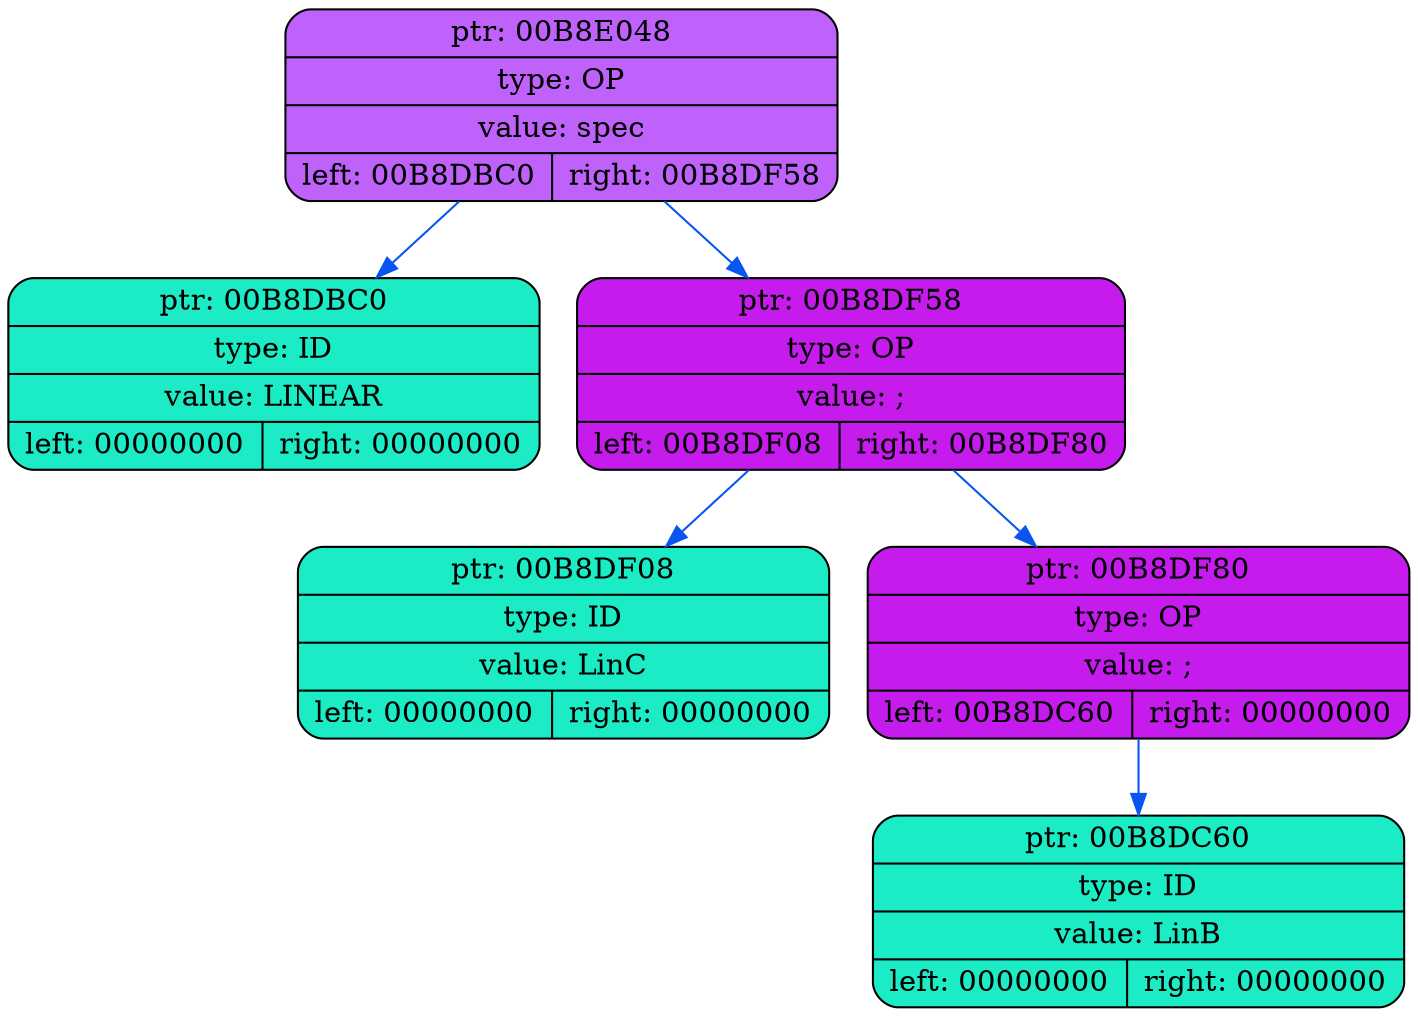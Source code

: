 digraph
{
    rankdir=TP

        node00B8E048[shape=record,style="rounded,filled",fillcolor="#BF62FC",label="{ ptr: 00B8E048 | type: OP | value: spec| { left: 00B8DBC0 | right: 00B8DF58 }}"];
    node00B8E048 -> node00B8DBC0[color="#0855F0"]
    node00B8DBC0[shape=record,style="rounded,filled",fillcolor="#1BECC5",label="{ ptr: 00B8DBC0 | type: ID | value: LINEAR| { left: 00000000 | right: 00000000 }}"];
    node00B8E048 -> node00B8DF58[color="#0855F0"]
    node00B8DF58[shape=record,style="rounded,filled",fillcolor="#C51BEC",label="{ ptr: 00B8DF58 | type: OP | value: ;| { left: 00B8DF08 | right: 00B8DF80 }}"];
    node00B8DF58 -> node00B8DF08[color="#0855F0"]
    node00B8DF08[shape=record,style="rounded,filled",fillcolor="#1BECC5",label="{ ptr: 00B8DF08 | type: ID | value: LinC| { left: 00000000 | right: 00000000 }}"];
    node00B8DF58 -> node00B8DF80[color="#0855F0"]
    node00B8DF80[shape=record,style="rounded,filled",fillcolor="#C51BEC",label="{ ptr: 00B8DF80 | type: OP | value: ;| { left: 00B8DC60 | right: 00000000 }}"];
    node00B8DF80 -> node00B8DC60[color="#0855F0"]
    node00B8DC60[shape=record,style="rounded,filled",fillcolor="#1BECC5",label="{ ptr: 00B8DC60 | type: ID | value: LinB| { left: 00000000 | right: 00000000 }}"];
}